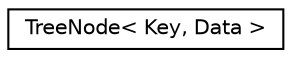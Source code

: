 digraph "Graphical Class Hierarchy"
{
 // INTERACTIVE_SVG=YES
  edge [fontname="Helvetica",fontsize="10",labelfontname="Helvetica",labelfontsize="10"];
  node [fontname="Helvetica",fontsize="10",shape=record];
  rankdir="LR";
  Node1 [label="TreeNode\< Key, Data \>",height=0.2,width=0.4,color="black", fillcolor="white", style="filled",URL="$class_tree_node.html",tooltip="Template class for a single Tree node. "];
}
